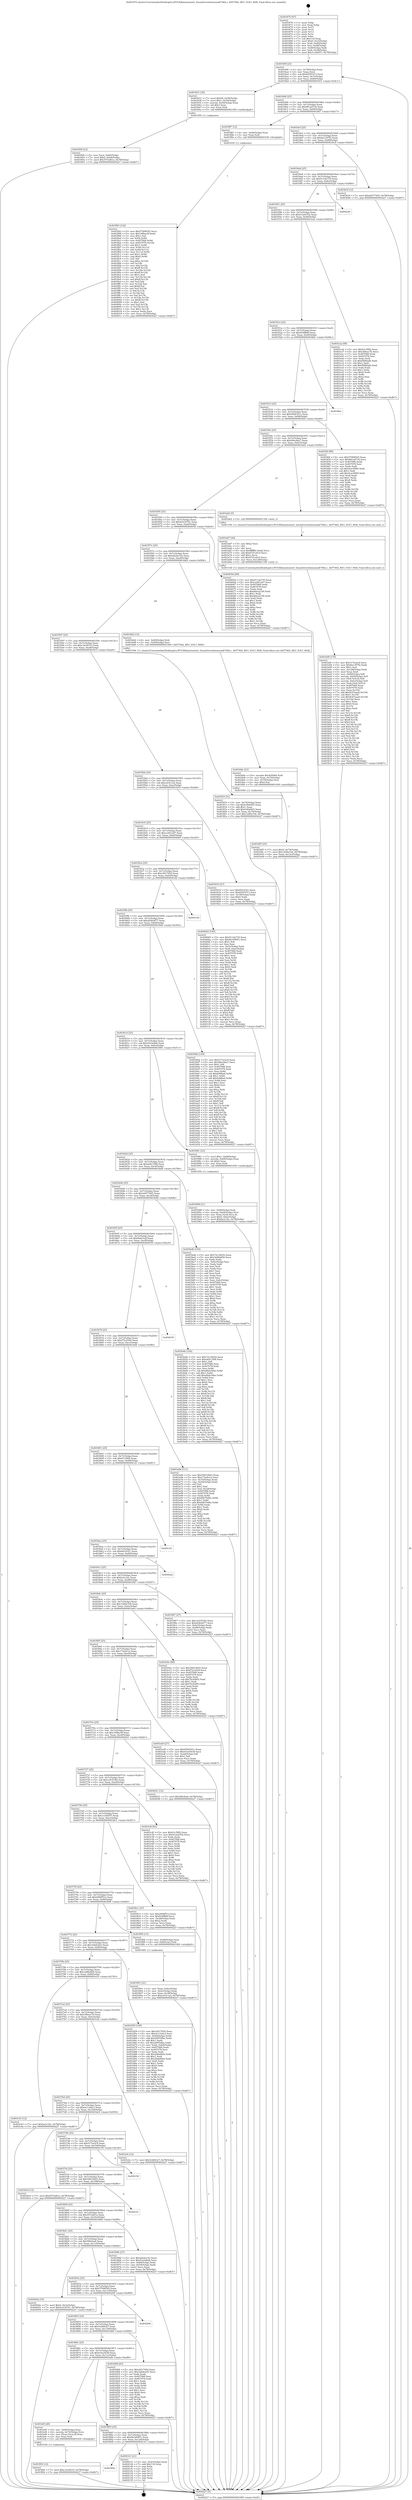 digraph "0x403470" {
  label = "0x403470 (/mnt/c/Users/mathe/Desktop/tcc/POCII/binaries/extr_linuxdrivershwmonadt7462.c_ADT7462_REG_VOLT_MAX_Final-ollvm.out::main(0))"
  labelloc = "t"
  node[shape=record]

  Entry [label="",width=0.3,height=0.3,shape=circle,fillcolor=black,style=filled]
  "0x40349f" [label="{
     0x40349f [23]\l
     | [instrs]\l
     &nbsp;&nbsp;0x40349f \<+3\>: mov -0x78(%rbp),%eax\l
     &nbsp;&nbsp;0x4034a2 \<+2\>: mov %eax,%ecx\l
     &nbsp;&nbsp;0x4034a4 \<+6\>: sub $0x82591f13,%ecx\l
     &nbsp;&nbsp;0x4034aa \<+3\>: mov %eax,-0x7c(%rbp)\l
     &nbsp;&nbsp;0x4034ad \<+3\>: mov %ecx,-0x80(%rbp)\l
     &nbsp;&nbsp;0x4034b0 \<+6\>: je 0000000000403931 \<main+0x4c1\>\l
  }"]
  "0x403931" [label="{
     0x403931 [30]\l
     | [instrs]\l
     &nbsp;&nbsp;0x403931 \<+7\>: movl $0x64,-0x50(%rbp)\l
     &nbsp;&nbsp;0x403938 \<+7\>: movl $0x1,-0x54(%rbp)\l
     &nbsp;&nbsp;0x40393f \<+4\>: movslq -0x54(%rbp),%rax\l
     &nbsp;&nbsp;0x403943 \<+4\>: shl $0x3,%rax\l
     &nbsp;&nbsp;0x403947 \<+3\>: mov %rax,%rdi\l
     &nbsp;&nbsp;0x40394a \<+5\>: call 0000000000401050 \<malloc@plt\>\l
     | [calls]\l
     &nbsp;&nbsp;0x401050 \{1\} (unknown)\l
  }"]
  "0x4034b6" [label="{
     0x4034b6 [25]\l
     | [instrs]\l
     &nbsp;&nbsp;0x4034b6 \<+5\>: jmp 00000000004034bb \<main+0x4b\>\l
     &nbsp;&nbsp;0x4034bb \<+3\>: mov -0x7c(%rbp),%eax\l
     &nbsp;&nbsp;0x4034be \<+5\>: sub $0x891ad734,%eax\l
     &nbsp;&nbsp;0x4034c3 \<+6\>: mov %eax,-0x84(%rbp)\l
     &nbsp;&nbsp;0x4034c9 \<+6\>: je 0000000000403f87 \<main+0xb17\>\l
  }"]
  Exit [label="",width=0.3,height=0.3,shape=circle,fillcolor=black,style=filled,peripheries=2]
  "0x403f87" [label="{
     0x403f87 [12]\l
     | [instrs]\l
     &nbsp;&nbsp;0x403f87 \<+4\>: mov -0x60(%rbp),%rax\l
     &nbsp;&nbsp;0x403f8b \<+3\>: mov %rax,%rdi\l
     &nbsp;&nbsp;0x403f8e \<+5\>: call 0000000000401030 \<free@plt\>\l
     | [calls]\l
     &nbsp;&nbsp;0x401030 \{1\} (unknown)\l
  }"]
  "0x4034cf" [label="{
     0x4034cf [25]\l
     | [instrs]\l
     &nbsp;&nbsp;0x4034cf \<+5\>: jmp 00000000004034d4 \<main+0x64\>\l
     &nbsp;&nbsp;0x4034d4 \<+3\>: mov -0x7c(%rbp),%eax\l
     &nbsp;&nbsp;0x4034d7 \<+5\>: sub $0x8a1397f2,%eax\l
     &nbsp;&nbsp;0x4034dc \<+6\>: mov %eax,-0x88(%rbp)\l
     &nbsp;&nbsp;0x4034e2 \<+6\>: je 0000000000403b3f \<main+0x6cf\>\l
  }"]
  "0x40389e" [label="{
     0x40389e\l
  }", style=dashed]
  "0x403b3f" [label="{
     0x403b3f [12]\l
     | [instrs]\l
     &nbsp;&nbsp;0x403b3f \<+7\>: movl $0xeb077445,-0x78(%rbp)\l
     &nbsp;&nbsp;0x403b46 \<+5\>: jmp 0000000000404227 \<main+0xdb7\>\l
  }"]
  "0x4034e8" [label="{
     0x4034e8 [25]\l
     | [instrs]\l
     &nbsp;&nbsp;0x4034e8 \<+5\>: jmp 00000000004034ed \<main+0x7d\>\l
     &nbsp;&nbsp;0x4034ed \<+3\>: mov -0x7c(%rbp),%eax\l
     &nbsp;&nbsp;0x4034f0 \<+5\>: sub $0x911da735,%eax\l
     &nbsp;&nbsp;0x4034f5 \<+6\>: mov %eax,-0x8c(%rbp)\l
     &nbsp;&nbsp;0x4034fb \<+6\>: je 0000000000404220 \<main+0xdb0\>\l
  }"]
  "0x404141" [label="{
     0x404141 [21]\l
     | [instrs]\l
     &nbsp;&nbsp;0x404141 \<+3\>: mov -0x2c(%rbp),%eax\l
     &nbsp;&nbsp;0x404144 \<+7\>: add $0x118,%rsp\l
     &nbsp;&nbsp;0x40414b \<+1\>: pop %rbx\l
     &nbsp;&nbsp;0x40414c \<+2\>: pop %r12\l
     &nbsp;&nbsp;0x40414e \<+2\>: pop %r13\l
     &nbsp;&nbsp;0x404150 \<+2\>: pop %r14\l
     &nbsp;&nbsp;0x404152 \<+2\>: pop %r15\l
     &nbsp;&nbsp;0x404154 \<+1\>: pop %rbp\l
     &nbsp;&nbsp;0x404155 \<+1\>: ret\l
  }"]
  "0x404220" [label="{
     0x404220\l
  }", style=dashed]
  "0x403501" [label="{
     0x403501 [25]\l
     | [instrs]\l
     &nbsp;&nbsp;0x403501 \<+5\>: jmp 0000000000403506 \<main+0x96\>\l
     &nbsp;&nbsp;0x403506 \<+3\>: mov -0x7c(%rbp),%eax\l
     &nbsp;&nbsp;0x403509 \<+5\>: sub $0x912e6352,%eax\l
     &nbsp;&nbsp;0x40350e \<+6\>: mov %eax,-0x90(%rbp)\l
     &nbsp;&nbsp;0x403514 \<+6\>: je 0000000000403ca2 \<main+0x832\>\l
  }"]
  "0x403f93" [label="{
     0x403f93 [142]\l
     | [instrs]\l
     &nbsp;&nbsp;0x403f93 \<+5\>: mov $0x57998545,%ecx\l
     &nbsp;&nbsp;0x403f98 \<+5\>: mov $0x19f8ac0f,%edx\l
     &nbsp;&nbsp;0x403f9d \<+3\>: mov $0x1,%sil\l
     &nbsp;&nbsp;0x403fa0 \<+3\>: xor %r8d,%r8d\l
     &nbsp;&nbsp;0x403fa3 \<+8\>: mov 0x407068,%r9d\l
     &nbsp;&nbsp;0x403fab \<+8\>: mov 0x407078,%r10d\l
     &nbsp;&nbsp;0x403fb3 \<+4\>: sub $0x1,%r8d\l
     &nbsp;&nbsp;0x403fb7 \<+3\>: mov %r9d,%r11d\l
     &nbsp;&nbsp;0x403fba \<+3\>: add %r8d,%r11d\l
     &nbsp;&nbsp;0x403fbd \<+4\>: imul %r11d,%r9d\l
     &nbsp;&nbsp;0x403fc1 \<+4\>: and $0x1,%r9d\l
     &nbsp;&nbsp;0x403fc5 \<+4\>: cmp $0x0,%r9d\l
     &nbsp;&nbsp;0x403fc9 \<+3\>: sete %bl\l
     &nbsp;&nbsp;0x403fcc \<+4\>: cmp $0xa,%r10d\l
     &nbsp;&nbsp;0x403fd0 \<+4\>: setl %r14b\l
     &nbsp;&nbsp;0x403fd4 \<+3\>: mov %bl,%r15b\l
     &nbsp;&nbsp;0x403fd7 \<+4\>: xor $0xff,%r15b\l
     &nbsp;&nbsp;0x403fdb \<+3\>: mov %r14b,%r12b\l
     &nbsp;&nbsp;0x403fde \<+4\>: xor $0xff,%r12b\l
     &nbsp;&nbsp;0x403fe2 \<+4\>: xor $0x1,%sil\l
     &nbsp;&nbsp;0x403fe6 \<+3\>: mov %r15b,%r13b\l
     &nbsp;&nbsp;0x403fe9 \<+4\>: and $0xff,%r13b\l
     &nbsp;&nbsp;0x403fed \<+3\>: and %sil,%bl\l
     &nbsp;&nbsp;0x403ff0 \<+3\>: mov %r12b,%al\l
     &nbsp;&nbsp;0x403ff3 \<+2\>: and $0xff,%al\l
     &nbsp;&nbsp;0x403ff5 \<+3\>: and %sil,%r14b\l
     &nbsp;&nbsp;0x403ff8 \<+3\>: or %bl,%r13b\l
     &nbsp;&nbsp;0x403ffb \<+3\>: or %r14b,%al\l
     &nbsp;&nbsp;0x403ffe \<+3\>: xor %al,%r13b\l
     &nbsp;&nbsp;0x404001 \<+3\>: or %r12b,%r15b\l
     &nbsp;&nbsp;0x404004 \<+4\>: xor $0xff,%r15b\l
     &nbsp;&nbsp;0x404008 \<+4\>: or $0x1,%sil\l
     &nbsp;&nbsp;0x40400c \<+3\>: and %sil,%r15b\l
     &nbsp;&nbsp;0x40400f \<+3\>: or %r15b,%r13b\l
     &nbsp;&nbsp;0x404012 \<+4\>: test $0x1,%r13b\l
     &nbsp;&nbsp;0x404016 \<+3\>: cmovne %edx,%ecx\l
     &nbsp;&nbsp;0x404019 \<+3\>: mov %ecx,-0x78(%rbp)\l
     &nbsp;&nbsp;0x40401c \<+5\>: jmp 0000000000404227 \<main+0xdb7\>\l
  }"]
  "0x403ca2" [label="{
     0x403ca2 [88]\l
     | [instrs]\l
     &nbsp;&nbsp;0x403ca2 \<+5\>: mov $0x61c58f2,%eax\l
     &nbsp;&nbsp;0x403ca7 \<+5\>: mov $0x3f0eac7b,%ecx\l
     &nbsp;&nbsp;0x403cac \<+7\>: mov 0x407068,%edx\l
     &nbsp;&nbsp;0x403cb3 \<+7\>: mov 0x407078,%esi\l
     &nbsp;&nbsp;0x403cba \<+2\>: mov %edx,%edi\l
     &nbsp;&nbsp;0x403cbc \<+6\>: sub $0xf56f6adb,%edi\l
     &nbsp;&nbsp;0x403cc2 \<+3\>: sub $0x1,%edi\l
     &nbsp;&nbsp;0x403cc5 \<+6\>: add $0xf56f6adb,%edi\l
     &nbsp;&nbsp;0x403ccb \<+3\>: imul %edi,%edx\l
     &nbsp;&nbsp;0x403cce \<+3\>: and $0x1,%edx\l
     &nbsp;&nbsp;0x403cd1 \<+3\>: cmp $0x0,%edx\l
     &nbsp;&nbsp;0x403cd4 \<+4\>: sete %r8b\l
     &nbsp;&nbsp;0x403cd8 \<+3\>: cmp $0xa,%esi\l
     &nbsp;&nbsp;0x403cdb \<+4\>: setl %r9b\l
     &nbsp;&nbsp;0x403cdf \<+3\>: mov %r8b,%r10b\l
     &nbsp;&nbsp;0x403ce2 \<+3\>: and %r9b,%r10b\l
     &nbsp;&nbsp;0x403ce5 \<+3\>: xor %r9b,%r8b\l
     &nbsp;&nbsp;0x403ce8 \<+3\>: or %r8b,%r10b\l
     &nbsp;&nbsp;0x403ceb \<+4\>: test $0x1,%r10b\l
     &nbsp;&nbsp;0x403cef \<+3\>: cmovne %ecx,%eax\l
     &nbsp;&nbsp;0x403cf2 \<+3\>: mov %eax,-0x78(%rbp)\l
     &nbsp;&nbsp;0x403cf5 \<+5\>: jmp 0000000000404227 \<main+0xdb7\>\l
  }"]
  "0x40351a" [label="{
     0x40351a [25]\l
     | [instrs]\l
     &nbsp;&nbsp;0x40351a \<+5\>: jmp 000000000040351f \<main+0xaf\>\l
     &nbsp;&nbsp;0x40351f \<+3\>: mov -0x7c(%rbp),%eax\l
     &nbsp;&nbsp;0x403522 \<+5\>: sub $0x934ffb6f,%eax\l
     &nbsp;&nbsp;0x403527 \<+6\>: mov %eax,-0x94(%rbp)\l
     &nbsp;&nbsp;0x40352d \<+6\>: je 00000000004038dc \<main+0x46c\>\l
  }"]
  "0x403f04" [label="{
     0x403f04 [12]\l
     | [instrs]\l
     &nbsp;&nbsp;0x403f04 \<+7\>: movl $0xc3a38333,-0x78(%rbp)\l
     &nbsp;&nbsp;0x403f0b \<+5\>: jmp 0000000000404227 \<main+0xdb7\>\l
  }"]
  "0x4038dc" [label="{
     0x4038dc\l
  }", style=dashed]
  "0x403533" [label="{
     0x403533 [25]\l
     | [instrs]\l
     &nbsp;&nbsp;0x403533 \<+5\>: jmp 0000000000403538 \<main+0xc8\>\l
     &nbsp;&nbsp;0x403538 \<+3\>: mov -0x7c(%rbp),%eax\l
     &nbsp;&nbsp;0x40353b \<+5\>: sub $0x9506301c,%eax\l
     &nbsp;&nbsp;0x403540 \<+6\>: mov %eax,-0x98(%rbp)\l
     &nbsp;&nbsp;0x403546 \<+6\>: je 0000000000403f2f \<main+0xabf\>\l
  }"]
  "0x403885" [label="{
     0x403885 [25]\l
     | [instrs]\l
     &nbsp;&nbsp;0x403885 \<+5\>: jmp 000000000040388a \<main+0x41a\>\l
     &nbsp;&nbsp;0x40388a \<+3\>: mov -0x7c(%rbp),%eax\l
     &nbsp;&nbsp;0x40388d \<+5\>: sub $0x6b169951,%eax\l
     &nbsp;&nbsp;0x403892 \<+6\>: mov %eax,-0x120(%rbp)\l
     &nbsp;&nbsp;0x403898 \<+6\>: je 0000000000404141 \<main+0xcd1\>\l
  }"]
  "0x403f2f" [label="{
     0x403f2f [88]\l
     | [instrs]\l
     &nbsp;&nbsp;0x403f2f \<+5\>: mov $0x57998545,%eax\l
     &nbsp;&nbsp;0x403f34 \<+5\>: mov $0x891ad734,%ecx\l
     &nbsp;&nbsp;0x403f39 \<+7\>: mov 0x407068,%edx\l
     &nbsp;&nbsp;0x403f40 \<+7\>: mov 0x407078,%esi\l
     &nbsp;&nbsp;0x403f47 \<+2\>: mov %edx,%edi\l
     &nbsp;&nbsp;0x403f49 \<+6\>: sub $0x4cec9060,%edi\l
     &nbsp;&nbsp;0x403f4f \<+3\>: sub $0x1,%edi\l
     &nbsp;&nbsp;0x403f52 \<+6\>: add $0x4cec9060,%edi\l
     &nbsp;&nbsp;0x403f58 \<+3\>: imul %edi,%edx\l
     &nbsp;&nbsp;0x403f5b \<+3\>: and $0x1,%edx\l
     &nbsp;&nbsp;0x403f5e \<+3\>: cmp $0x0,%edx\l
     &nbsp;&nbsp;0x403f61 \<+4\>: sete %r8b\l
     &nbsp;&nbsp;0x403f65 \<+3\>: cmp $0xa,%esi\l
     &nbsp;&nbsp;0x403f68 \<+4\>: setl %r9b\l
     &nbsp;&nbsp;0x403f6c \<+3\>: mov %r8b,%r10b\l
     &nbsp;&nbsp;0x403f6f \<+3\>: and %r9b,%r10b\l
     &nbsp;&nbsp;0x403f72 \<+3\>: xor %r9b,%r8b\l
     &nbsp;&nbsp;0x403f75 \<+3\>: or %r8b,%r10b\l
     &nbsp;&nbsp;0x403f78 \<+4\>: test $0x1,%r10b\l
     &nbsp;&nbsp;0x403f7c \<+3\>: cmovne %ecx,%eax\l
     &nbsp;&nbsp;0x403f7f \<+3\>: mov %eax,-0x78(%rbp)\l
     &nbsp;&nbsp;0x403f82 \<+5\>: jmp 0000000000404227 \<main+0xdb7\>\l
  }"]
  "0x40354c" [label="{
     0x40354c [25]\l
     | [instrs]\l
     &nbsp;&nbsp;0x40354c \<+5\>: jmp 0000000000403551 \<main+0xe1\>\l
     &nbsp;&nbsp;0x403551 \<+3\>: mov -0x7c(%rbp),%eax\l
     &nbsp;&nbsp;0x403554 \<+5\>: sub $0x99ac8aa7,%eax\l
     &nbsp;&nbsp;0x403559 \<+6\>: mov %eax,-0x9c(%rbp)\l
     &nbsp;&nbsp;0x40355f \<+6\>: je 0000000000403a62 \<main+0x5f2\>\l
  }"]
  "0x403ef0" [label="{
     0x403ef0 [20]\l
     | [instrs]\l
     &nbsp;&nbsp;0x403ef0 \<+4\>: mov -0x60(%rbp),%rax\l
     &nbsp;&nbsp;0x403ef4 \<+4\>: movslq -0x74(%rbp),%rcx\l
     &nbsp;&nbsp;0x403ef8 \<+4\>: mov (%rax,%rcx,8),%rax\l
     &nbsp;&nbsp;0x403efc \<+3\>: mov %rax,%rdi\l
     &nbsp;&nbsp;0x403eff \<+5\>: call 0000000000401030 \<free@plt\>\l
     | [calls]\l
     &nbsp;&nbsp;0x401030 \{1\} (unknown)\l
  }"]
  "0x403a62" [label="{
     0x403a62 [5]\l
     | [instrs]\l
     &nbsp;&nbsp;0x403a62 \<+5\>: call 0000000000401160 \<next_i\>\l
     | [calls]\l
     &nbsp;&nbsp;0x401160 \{1\} (/mnt/c/Users/mathe/Desktop/tcc/POCII/binaries/extr_linuxdrivershwmonadt7462.c_ADT7462_REG_VOLT_MAX_Final-ollvm.out::next_i)\l
  }"]
  "0x403565" [label="{
     0x403565 [25]\l
     | [instrs]\l
     &nbsp;&nbsp;0x403565 \<+5\>: jmp 000000000040356a \<main+0xfa\>\l
     &nbsp;&nbsp;0x40356a \<+3\>: mov -0x7c(%rbp),%eax\l
     &nbsp;&nbsp;0x40356d \<+5\>: sub $0x9c434761,%eax\l
     &nbsp;&nbsp;0x403572 \<+6\>: mov %eax,-0xa0(%rbp)\l
     &nbsp;&nbsp;0x403578 \<+6\>: je 000000000040405d \<main+0xbed\>\l
  }"]
  "0x403df5" [label="{
     0x403df5 [25]\l
     | [instrs]\l
     &nbsp;&nbsp;0x403df5 \<+7\>: movl $0x0,-0x74(%rbp)\l
     &nbsp;&nbsp;0x403dfc \<+7\>: movl $0x1290a7e6,-0x78(%rbp)\l
     &nbsp;&nbsp;0x403e03 \<+6\>: mov %eax,-0x12c(%rbp)\l
     &nbsp;&nbsp;0x403e09 \<+5\>: jmp 0000000000404227 \<main+0xdb7\>\l
  }"]
  "0x40405d" [label="{
     0x40405d [88]\l
     | [instrs]\l
     &nbsp;&nbsp;0x40405d \<+5\>: mov $0x911da735,%eax\l
     &nbsp;&nbsp;0x404062 \<+5\>: mov $0xce441a07,%ecx\l
     &nbsp;&nbsp;0x404067 \<+7\>: mov 0x407068,%edx\l
     &nbsp;&nbsp;0x40406e \<+7\>: mov 0x407078,%esi\l
     &nbsp;&nbsp;0x404075 \<+2\>: mov %edx,%edi\l
     &nbsp;&nbsp;0x404077 \<+6\>: sub $0x8dea2158,%edi\l
     &nbsp;&nbsp;0x40407d \<+3\>: sub $0x1,%edi\l
     &nbsp;&nbsp;0x404080 \<+6\>: add $0x8dea2158,%edi\l
     &nbsp;&nbsp;0x404086 \<+3\>: imul %edi,%edx\l
     &nbsp;&nbsp;0x404089 \<+3\>: and $0x1,%edx\l
     &nbsp;&nbsp;0x40408c \<+3\>: cmp $0x0,%edx\l
     &nbsp;&nbsp;0x40408f \<+4\>: sete %r8b\l
     &nbsp;&nbsp;0x404093 \<+3\>: cmp $0xa,%esi\l
     &nbsp;&nbsp;0x404096 \<+4\>: setl %r9b\l
     &nbsp;&nbsp;0x40409a \<+3\>: mov %r8b,%r10b\l
     &nbsp;&nbsp;0x40409d \<+3\>: and %r9b,%r10b\l
     &nbsp;&nbsp;0x4040a0 \<+3\>: xor %r9b,%r8b\l
     &nbsp;&nbsp;0x4040a3 \<+3\>: or %r8b,%r10b\l
     &nbsp;&nbsp;0x4040a6 \<+4\>: test $0x1,%r10b\l
     &nbsp;&nbsp;0x4040aa \<+3\>: cmovne %ecx,%eax\l
     &nbsp;&nbsp;0x4040ad \<+3\>: mov %eax,-0x78(%rbp)\l
     &nbsp;&nbsp;0x4040b0 \<+5\>: jmp 0000000000404227 \<main+0xdb7\>\l
  }"]
  "0x40357e" [label="{
     0x40357e [25]\l
     | [instrs]\l
     &nbsp;&nbsp;0x40357e \<+5\>: jmp 0000000000403583 \<main+0x113\>\l
     &nbsp;&nbsp;0x403583 \<+3\>: mov -0x7c(%rbp),%eax\l
     &nbsp;&nbsp;0x403586 \<+5\>: sub $0xa024a142,%eax\l
     &nbsp;&nbsp;0x40358b \<+6\>: mov %eax,-0xa4(%rbp)\l
     &nbsp;&nbsp;0x403591 \<+6\>: je 0000000000403dd2 \<main+0x962\>\l
  }"]
  "0x403dde" [label="{
     0x403dde [23]\l
     | [instrs]\l
     &nbsp;&nbsp;0x403dde \<+10\>: movabs $0x4050b6,%rdi\l
     &nbsp;&nbsp;0x403de8 \<+3\>: mov %eax,-0x70(%rbp)\l
     &nbsp;&nbsp;0x403deb \<+3\>: mov -0x70(%rbp),%esi\l
     &nbsp;&nbsp;0x403dee \<+2\>: mov $0x0,%al\l
     &nbsp;&nbsp;0x403df0 \<+5\>: call 0000000000401040 \<printf@plt\>\l
     | [calls]\l
     &nbsp;&nbsp;0x401040 \{1\} (unknown)\l
  }"]
  "0x403dd2" [label="{
     0x403dd2 [12]\l
     | [instrs]\l
     &nbsp;&nbsp;0x403dd2 \<+4\>: mov -0x60(%rbp),%rdi\l
     &nbsp;&nbsp;0x403dd6 \<+3\>: mov -0x50(%rbp),%esi\l
     &nbsp;&nbsp;0x403dd9 \<+5\>: call 00000000004015d0 \<ADT7462_REG_VOLT_MAX\>\l
     | [calls]\l
     &nbsp;&nbsp;0x4015d0 \{1\} (/mnt/c/Users/mathe/Desktop/tcc/POCII/binaries/extr_linuxdrivershwmonadt7462.c_ADT7462_REG_VOLT_MAX_Final-ollvm.out::ADT7462_REG_VOLT_MAX)\l
  }"]
  "0x403597" [label="{
     0x403597 [25]\l
     | [instrs]\l
     &nbsp;&nbsp;0x403597 \<+5\>: jmp 000000000040359c \<main+0x12c\>\l
     &nbsp;&nbsp;0x40359c \<+3\>: mov -0x7c(%rbp),%eax\l
     &nbsp;&nbsp;0x40359f \<+5\>: sub $0xc3a38333,%eax\l
     &nbsp;&nbsp;0x4035a4 \<+6\>: mov %eax,-0xa8(%rbp)\l
     &nbsp;&nbsp;0x4035aa \<+6\>: je 0000000000403f10 \<main+0xaa0\>\l
  }"]
  "0x40386c" [label="{
     0x40386c [25]\l
     | [instrs]\l
     &nbsp;&nbsp;0x40386c \<+5\>: jmp 0000000000403871 \<main+0x401\>\l
     &nbsp;&nbsp;0x403871 \<+3\>: mov -0x7c(%rbp),%eax\l
     &nbsp;&nbsp;0x403874 \<+5\>: sub $0x63ee5438,%eax\l
     &nbsp;&nbsp;0x403879 \<+6\>: mov %eax,-0x11c(%rbp)\l
     &nbsp;&nbsp;0x40387f \<+6\>: je 0000000000403ef0 \<main+0xa80\>\l
  }"]
  "0x403f10" [label="{
     0x403f10 [31]\l
     | [instrs]\l
     &nbsp;&nbsp;0x403f10 \<+3\>: mov -0x74(%rbp),%eax\l
     &nbsp;&nbsp;0x403f13 \<+5\>: sub $0xfc4bb925,%eax\l
     &nbsp;&nbsp;0x403f18 \<+3\>: add $0x1,%eax\l
     &nbsp;&nbsp;0x403f1b \<+5\>: add $0xfc4bb925,%eax\l
     &nbsp;&nbsp;0x403f20 \<+3\>: mov %eax,-0x74(%rbp)\l
     &nbsp;&nbsp;0x403f23 \<+7\>: movl $0x1290a7e6,-0x78(%rbp)\l
     &nbsp;&nbsp;0x403f2a \<+5\>: jmp 0000000000404227 \<main+0xdb7\>\l
  }"]
  "0x4035b0" [label="{
     0x4035b0 [25]\l
     | [instrs]\l
     &nbsp;&nbsp;0x4035b0 \<+5\>: jmp 00000000004035b5 \<main+0x145\>\l
     &nbsp;&nbsp;0x4035b5 \<+3\>: mov -0x7c(%rbp),%eax\l
     &nbsp;&nbsp;0x4035b8 \<+5\>: sub $0xcd1fc1a2,%eax\l
     &nbsp;&nbsp;0x4035bd \<+6\>: mov %eax,-0xac(%rbp)\l
     &nbsp;&nbsp;0x4035c3 \<+6\>: je 0000000000403916 \<main+0x4a6\>\l
  }"]
  "0x403d06" [label="{
     0x403d06 [83]\l
     | [instrs]\l
     &nbsp;&nbsp;0x403d06 \<+5\>: mov $0xcfd1745d,%eax\l
     &nbsp;&nbsp;0x403d0b \<+5\>: mov $0x3a6de243,%ecx\l
     &nbsp;&nbsp;0x403d10 \<+2\>: xor %edx,%edx\l
     &nbsp;&nbsp;0x403d12 \<+7\>: mov 0x407068,%esi\l
     &nbsp;&nbsp;0x403d19 \<+7\>: mov 0x407078,%edi\l
     &nbsp;&nbsp;0x403d20 \<+3\>: sub $0x1,%edx\l
     &nbsp;&nbsp;0x403d23 \<+3\>: mov %esi,%r8d\l
     &nbsp;&nbsp;0x403d26 \<+3\>: add %edx,%r8d\l
     &nbsp;&nbsp;0x403d29 \<+4\>: imul %r8d,%esi\l
     &nbsp;&nbsp;0x403d2d \<+3\>: and $0x1,%esi\l
     &nbsp;&nbsp;0x403d30 \<+3\>: cmp $0x0,%esi\l
     &nbsp;&nbsp;0x403d33 \<+4\>: sete %r9b\l
     &nbsp;&nbsp;0x403d37 \<+3\>: cmp $0xa,%edi\l
     &nbsp;&nbsp;0x403d3a \<+4\>: setl %r10b\l
     &nbsp;&nbsp;0x403d3e \<+3\>: mov %r9b,%r11b\l
     &nbsp;&nbsp;0x403d41 \<+3\>: and %r10b,%r11b\l
     &nbsp;&nbsp;0x403d44 \<+3\>: xor %r10b,%r9b\l
     &nbsp;&nbsp;0x403d47 \<+3\>: or %r9b,%r11b\l
     &nbsp;&nbsp;0x403d4a \<+4\>: test $0x1,%r11b\l
     &nbsp;&nbsp;0x403d4e \<+3\>: cmovne %ecx,%eax\l
     &nbsp;&nbsp;0x403d51 \<+3\>: mov %eax,-0x78(%rbp)\l
     &nbsp;&nbsp;0x403d54 \<+5\>: jmp 0000000000404227 \<main+0xdb7\>\l
  }"]
  "0x403916" [label="{
     0x403916 [27]\l
     | [instrs]\l
     &nbsp;&nbsp;0x403916 \<+5\>: mov $0x691d321,%eax\l
     &nbsp;&nbsp;0x40391b \<+5\>: mov $0x82591f13,%ecx\l
     &nbsp;&nbsp;0x403920 \<+3\>: mov -0x34(%rbp),%edx\l
     &nbsp;&nbsp;0x403923 \<+3\>: cmp $0x0,%edx\l
     &nbsp;&nbsp;0x403926 \<+3\>: cmove %ecx,%eax\l
     &nbsp;&nbsp;0x403929 \<+3\>: mov %eax,-0x78(%rbp)\l
     &nbsp;&nbsp;0x40392c \<+5\>: jmp 0000000000404227 \<main+0xdb7\>\l
  }"]
  "0x4035c9" [label="{
     0x4035c9 [25]\l
     | [instrs]\l
     &nbsp;&nbsp;0x4035c9 \<+5\>: jmp 00000000004035ce \<main+0x15e\>\l
     &nbsp;&nbsp;0x4035ce \<+3\>: mov -0x7c(%rbp),%eax\l
     &nbsp;&nbsp;0x4035d1 \<+5\>: sub $0xce441a07,%eax\l
     &nbsp;&nbsp;0x4035d6 \<+6\>: mov %eax,-0xb0(%rbp)\l
     &nbsp;&nbsp;0x4035dc \<+6\>: je 00000000004040b5 \<main+0xc45\>\l
  }"]
  "0x403853" [label="{
     0x403853 [25]\l
     | [instrs]\l
     &nbsp;&nbsp;0x403853 \<+5\>: jmp 0000000000403858 \<main+0x3e8\>\l
     &nbsp;&nbsp;0x403858 \<+3\>: mov -0x7c(%rbp),%eax\l
     &nbsp;&nbsp;0x40385b \<+5\>: sub $0x5cb69c27,%eax\l
     &nbsp;&nbsp;0x403860 \<+6\>: mov %eax,-0x118(%rbp)\l
     &nbsp;&nbsp;0x403866 \<+6\>: je 0000000000403d06 \<main+0x896\>\l
  }"]
  "0x4040b5" [label="{
     0x4040b5 [140]\l
     | [instrs]\l
     &nbsp;&nbsp;0x4040b5 \<+5\>: mov $0x911da735,%eax\l
     &nbsp;&nbsp;0x4040ba \<+5\>: mov $0x6b169951,%ecx\l
     &nbsp;&nbsp;0x4040bf \<+2\>: mov $0x1,%dl\l
     &nbsp;&nbsp;0x4040c1 \<+2\>: xor %esi,%esi\l
     &nbsp;&nbsp;0x4040c3 \<+3\>: mov -0x3c(%rbp),%edi\l
     &nbsp;&nbsp;0x4040c6 \<+3\>: mov %edi,-0x2c(%rbp)\l
     &nbsp;&nbsp;0x4040c9 \<+7\>: mov 0x407068,%edi\l
     &nbsp;&nbsp;0x4040d0 \<+8\>: mov 0x407078,%r8d\l
     &nbsp;&nbsp;0x4040d8 \<+3\>: sub $0x1,%esi\l
     &nbsp;&nbsp;0x4040db \<+3\>: mov %edi,%r9d\l
     &nbsp;&nbsp;0x4040de \<+3\>: add %esi,%r9d\l
     &nbsp;&nbsp;0x4040e1 \<+4\>: imul %r9d,%edi\l
     &nbsp;&nbsp;0x4040e5 \<+3\>: and $0x1,%edi\l
     &nbsp;&nbsp;0x4040e8 \<+3\>: cmp $0x0,%edi\l
     &nbsp;&nbsp;0x4040eb \<+4\>: sete %r10b\l
     &nbsp;&nbsp;0x4040ef \<+4\>: cmp $0xa,%r8d\l
     &nbsp;&nbsp;0x4040f3 \<+4\>: setl %r11b\l
     &nbsp;&nbsp;0x4040f7 \<+3\>: mov %r10b,%bl\l
     &nbsp;&nbsp;0x4040fa \<+3\>: xor $0xff,%bl\l
     &nbsp;&nbsp;0x4040fd \<+3\>: mov %r11b,%r14b\l
     &nbsp;&nbsp;0x404100 \<+4\>: xor $0xff,%r14b\l
     &nbsp;&nbsp;0x404104 \<+3\>: xor $0x0,%dl\l
     &nbsp;&nbsp;0x404107 \<+3\>: mov %bl,%r15b\l
     &nbsp;&nbsp;0x40410a \<+4\>: and $0x0,%r15b\l
     &nbsp;&nbsp;0x40410e \<+3\>: and %dl,%r10b\l
     &nbsp;&nbsp;0x404111 \<+3\>: mov %r14b,%r12b\l
     &nbsp;&nbsp;0x404114 \<+4\>: and $0x0,%r12b\l
     &nbsp;&nbsp;0x404118 \<+3\>: and %dl,%r11b\l
     &nbsp;&nbsp;0x40411b \<+3\>: or %r10b,%r15b\l
     &nbsp;&nbsp;0x40411e \<+3\>: or %r11b,%r12b\l
     &nbsp;&nbsp;0x404121 \<+3\>: xor %r12b,%r15b\l
     &nbsp;&nbsp;0x404124 \<+3\>: or %r14b,%bl\l
     &nbsp;&nbsp;0x404127 \<+3\>: xor $0xff,%bl\l
     &nbsp;&nbsp;0x40412a \<+3\>: or $0x0,%dl\l
     &nbsp;&nbsp;0x40412d \<+2\>: and %dl,%bl\l
     &nbsp;&nbsp;0x40412f \<+3\>: or %bl,%r15b\l
     &nbsp;&nbsp;0x404132 \<+4\>: test $0x1,%r15b\l
     &nbsp;&nbsp;0x404136 \<+3\>: cmovne %ecx,%eax\l
     &nbsp;&nbsp;0x404139 \<+3\>: mov %eax,-0x78(%rbp)\l
     &nbsp;&nbsp;0x40413c \<+5\>: jmp 0000000000404227 \<main+0xdb7\>\l
  }"]
  "0x4035e2" [label="{
     0x4035e2 [25]\l
     | [instrs]\l
     &nbsp;&nbsp;0x4035e2 \<+5\>: jmp 00000000004035e7 \<main+0x177\>\l
     &nbsp;&nbsp;0x4035e7 \<+3\>: mov -0x7c(%rbp),%eax\l
     &nbsp;&nbsp;0x4035ea \<+5\>: sub $0xcfd1745d,%eax\l
     &nbsp;&nbsp;0x4035ef \<+6\>: mov %eax,-0xb4(%rbp)\l
     &nbsp;&nbsp;0x4035f5 \<+6\>: je 00000000004041dd \<main+0xd6d\>\l
  }"]
  "0x404208" [label="{
     0x404208\l
  }", style=dashed]
  "0x4041dd" [label="{
     0x4041dd\l
  }", style=dashed]
  "0x4035fb" [label="{
     0x4035fb [25]\l
     | [instrs]\l
     &nbsp;&nbsp;0x4035fb \<+5\>: jmp 0000000000403600 \<main+0x190\>\l
     &nbsp;&nbsp;0x403600 \<+3\>: mov -0x7c(%rbp),%eax\l
     &nbsp;&nbsp;0x403603 \<+5\>: sub $0xd24b2677,%eax\l
     &nbsp;&nbsp;0x403608 \<+6\>: mov %eax,-0xb8(%rbp)\l
     &nbsp;&nbsp;0x40360e \<+6\>: je 00000000004039d2 \<main+0x562\>\l
  }"]
  "0x40383a" [label="{
     0x40383a [25]\l
     | [instrs]\l
     &nbsp;&nbsp;0x40383a \<+5\>: jmp 000000000040383f \<main+0x3cf\>\l
     &nbsp;&nbsp;0x40383f \<+3\>: mov -0x7c(%rbp),%eax\l
     &nbsp;&nbsp;0x403842 \<+5\>: sub $0x57998545,%eax\l
     &nbsp;&nbsp;0x403847 \<+6\>: mov %eax,-0x114(%rbp)\l
     &nbsp;&nbsp;0x40384d \<+6\>: je 0000000000404208 \<main+0xd98\>\l
  }"]
  "0x4039d2" [label="{
     0x4039d2 [144]\l
     | [instrs]\l
     &nbsp;&nbsp;0x4039d2 \<+5\>: mov $0x517ee2c9,%eax\l
     &nbsp;&nbsp;0x4039d7 \<+5\>: mov $0x99ac8aa7,%ecx\l
     &nbsp;&nbsp;0x4039dc \<+2\>: mov $0x1,%dl\l
     &nbsp;&nbsp;0x4039de \<+7\>: mov 0x407068,%esi\l
     &nbsp;&nbsp;0x4039e5 \<+7\>: mov 0x407078,%edi\l
     &nbsp;&nbsp;0x4039ec \<+3\>: mov %esi,%r8d\l
     &nbsp;&nbsp;0x4039ef \<+7\>: sub $0xfe6f6ad,%r8d\l
     &nbsp;&nbsp;0x4039f6 \<+4\>: sub $0x1,%r8d\l
     &nbsp;&nbsp;0x4039fa \<+7\>: add $0xfe6f6ad,%r8d\l
     &nbsp;&nbsp;0x403a01 \<+4\>: imul %r8d,%esi\l
     &nbsp;&nbsp;0x403a05 \<+3\>: and $0x1,%esi\l
     &nbsp;&nbsp;0x403a08 \<+3\>: cmp $0x0,%esi\l
     &nbsp;&nbsp;0x403a0b \<+4\>: sete %r9b\l
     &nbsp;&nbsp;0x403a0f \<+3\>: cmp $0xa,%edi\l
     &nbsp;&nbsp;0x403a12 \<+4\>: setl %r10b\l
     &nbsp;&nbsp;0x403a16 \<+3\>: mov %r9b,%r11b\l
     &nbsp;&nbsp;0x403a19 \<+4\>: xor $0xff,%r11b\l
     &nbsp;&nbsp;0x403a1d \<+3\>: mov %r10b,%bl\l
     &nbsp;&nbsp;0x403a20 \<+3\>: xor $0xff,%bl\l
     &nbsp;&nbsp;0x403a23 \<+3\>: xor $0x1,%dl\l
     &nbsp;&nbsp;0x403a26 \<+3\>: mov %r11b,%r14b\l
     &nbsp;&nbsp;0x403a29 \<+4\>: and $0xff,%r14b\l
     &nbsp;&nbsp;0x403a2d \<+3\>: and %dl,%r9b\l
     &nbsp;&nbsp;0x403a30 \<+3\>: mov %bl,%r15b\l
     &nbsp;&nbsp;0x403a33 \<+4\>: and $0xff,%r15b\l
     &nbsp;&nbsp;0x403a37 \<+3\>: and %dl,%r10b\l
     &nbsp;&nbsp;0x403a3a \<+3\>: or %r9b,%r14b\l
     &nbsp;&nbsp;0x403a3d \<+3\>: or %r10b,%r15b\l
     &nbsp;&nbsp;0x403a40 \<+3\>: xor %r15b,%r14b\l
     &nbsp;&nbsp;0x403a43 \<+3\>: or %bl,%r11b\l
     &nbsp;&nbsp;0x403a46 \<+4\>: xor $0xff,%r11b\l
     &nbsp;&nbsp;0x403a4a \<+3\>: or $0x1,%dl\l
     &nbsp;&nbsp;0x403a4d \<+3\>: and %dl,%r11b\l
     &nbsp;&nbsp;0x403a50 \<+3\>: or %r11b,%r14b\l
     &nbsp;&nbsp;0x403a53 \<+4\>: test $0x1,%r14b\l
     &nbsp;&nbsp;0x403a57 \<+3\>: cmovne %ecx,%eax\l
     &nbsp;&nbsp;0x403a5a \<+3\>: mov %eax,-0x78(%rbp)\l
     &nbsp;&nbsp;0x403a5d \<+5\>: jmp 0000000000404227 \<main+0xdb7\>\l
  }"]
  "0x403614" [label="{
     0x403614 [25]\l
     | [instrs]\l
     &nbsp;&nbsp;0x403614 \<+5\>: jmp 0000000000403619 \<main+0x1a9\>\l
     &nbsp;&nbsp;0x403619 \<+3\>: mov -0x7c(%rbp),%eax\l
     &nbsp;&nbsp;0x40361c \<+5\>: sub $0xd3a3a8ab,%eax\l
     &nbsp;&nbsp;0x403621 \<+6\>: mov %eax,-0xbc(%rbp)\l
     &nbsp;&nbsp;0x403627 \<+6\>: je 0000000000403981 \<main+0x511\>\l
  }"]
  "0x40404a" [label="{
     0x40404a [19]\l
     | [instrs]\l
     &nbsp;&nbsp;0x40404a \<+7\>: movl $0x0,-0x3c(%rbp)\l
     &nbsp;&nbsp;0x404051 \<+7\>: movl $0x9c434761,-0x78(%rbp)\l
     &nbsp;&nbsp;0x404058 \<+5\>: jmp 0000000000404227 \<main+0xdb7\>\l
  }"]
  "0x403981" [label="{
     0x403981 [23]\l
     | [instrs]\l
     &nbsp;&nbsp;0x403981 \<+7\>: movl $0x1,-0x68(%rbp)\l
     &nbsp;&nbsp;0x403988 \<+4\>: movslq -0x68(%rbp),%rax\l
     &nbsp;&nbsp;0x40398c \<+4\>: shl $0x2,%rax\l
     &nbsp;&nbsp;0x403990 \<+3\>: mov %rax,%rdi\l
     &nbsp;&nbsp;0x403993 \<+5\>: call 0000000000401050 \<malloc@plt\>\l
     | [calls]\l
     &nbsp;&nbsp;0x401050 \{1\} (unknown)\l
  }"]
  "0x40362d" [label="{
     0x40362d [25]\l
     | [instrs]\l
     &nbsp;&nbsp;0x40362d \<+5\>: jmp 0000000000403632 \<main+0x1c2\>\l
     &nbsp;&nbsp;0x403632 \<+3\>: mov -0x7c(%rbp),%eax\l
     &nbsp;&nbsp;0x403635 \<+5\>: sub $0xe64135f8,%eax\l
     &nbsp;&nbsp;0x40363a \<+6\>: mov %eax,-0xc0(%rbp)\l
     &nbsp;&nbsp;0x403640 \<+6\>: je 0000000000403bdb \<main+0x76b\>\l
  }"]
  "0x403a8f" [label="{
     0x403a8f [176]\l
     | [instrs]\l
     &nbsp;&nbsp;0x403a8f \<+5\>: mov $0x517ee2c9,%ecx\l
     &nbsp;&nbsp;0x403a94 \<+5\>: mov $0x8a1397f2,%edx\l
     &nbsp;&nbsp;0x403a99 \<+3\>: mov $0x1,%sil\l
     &nbsp;&nbsp;0x403a9c \<+6\>: mov -0x128(%rbp),%edi\l
     &nbsp;&nbsp;0x403aa2 \<+3\>: imul %eax,%edi\l
     &nbsp;&nbsp;0x403aa5 \<+4\>: mov -0x60(%rbp),%r8\l
     &nbsp;&nbsp;0x403aa9 \<+4\>: movslq -0x64(%rbp),%r9\l
     &nbsp;&nbsp;0x403aad \<+4\>: mov (%r8,%r9,8),%r8\l
     &nbsp;&nbsp;0x403ab1 \<+4\>: movslq -0x6c(%rbp),%r9\l
     &nbsp;&nbsp;0x403ab5 \<+4\>: mov %edi,(%r8,%r9,4)\l
     &nbsp;&nbsp;0x403ab9 \<+7\>: mov 0x407068,%eax\l
     &nbsp;&nbsp;0x403ac0 \<+7\>: mov 0x407078,%edi\l
     &nbsp;&nbsp;0x403ac7 \<+3\>: mov %eax,%r10d\l
     &nbsp;&nbsp;0x403aca \<+7\>: add $0x9c67aaa6,%r10d\l
     &nbsp;&nbsp;0x403ad1 \<+4\>: sub $0x1,%r10d\l
     &nbsp;&nbsp;0x403ad5 \<+7\>: sub $0x9c67aaa6,%r10d\l
     &nbsp;&nbsp;0x403adc \<+4\>: imul %r10d,%eax\l
     &nbsp;&nbsp;0x403ae0 \<+3\>: and $0x1,%eax\l
     &nbsp;&nbsp;0x403ae3 \<+3\>: cmp $0x0,%eax\l
     &nbsp;&nbsp;0x403ae6 \<+4\>: sete %r11b\l
     &nbsp;&nbsp;0x403aea \<+3\>: cmp $0xa,%edi\l
     &nbsp;&nbsp;0x403aed \<+3\>: setl %bl\l
     &nbsp;&nbsp;0x403af0 \<+3\>: mov %r11b,%r14b\l
     &nbsp;&nbsp;0x403af3 \<+4\>: xor $0xff,%r14b\l
     &nbsp;&nbsp;0x403af7 \<+3\>: mov %bl,%r15b\l
     &nbsp;&nbsp;0x403afa \<+4\>: xor $0xff,%r15b\l
     &nbsp;&nbsp;0x403afe \<+4\>: xor $0x0,%sil\l
     &nbsp;&nbsp;0x403b02 \<+3\>: mov %r14b,%r12b\l
     &nbsp;&nbsp;0x403b05 \<+4\>: and $0x0,%r12b\l
     &nbsp;&nbsp;0x403b09 \<+3\>: and %sil,%r11b\l
     &nbsp;&nbsp;0x403b0c \<+3\>: mov %r15b,%r13b\l
     &nbsp;&nbsp;0x403b0f \<+4\>: and $0x0,%r13b\l
     &nbsp;&nbsp;0x403b13 \<+3\>: and %sil,%bl\l
     &nbsp;&nbsp;0x403b16 \<+3\>: or %r11b,%r12b\l
     &nbsp;&nbsp;0x403b19 \<+3\>: or %bl,%r13b\l
     &nbsp;&nbsp;0x403b1c \<+3\>: xor %r13b,%r12b\l
     &nbsp;&nbsp;0x403b1f \<+3\>: or %r15b,%r14b\l
     &nbsp;&nbsp;0x403b22 \<+4\>: xor $0xff,%r14b\l
     &nbsp;&nbsp;0x403b26 \<+4\>: or $0x0,%sil\l
     &nbsp;&nbsp;0x403b2a \<+3\>: and %sil,%r14b\l
     &nbsp;&nbsp;0x403b2d \<+3\>: or %r14b,%r12b\l
     &nbsp;&nbsp;0x403b30 \<+4\>: test $0x1,%r12b\l
     &nbsp;&nbsp;0x403b34 \<+3\>: cmovne %edx,%ecx\l
     &nbsp;&nbsp;0x403b37 \<+3\>: mov %ecx,-0x78(%rbp)\l
     &nbsp;&nbsp;0x403b3a \<+5\>: jmp 0000000000404227 \<main+0xdb7\>\l
  }"]
  "0x403bdb" [label="{
     0x403bdb [104]\l
     | [instrs]\l
     &nbsp;&nbsp;0x403bdb \<+5\>: mov $0x72c16b54,%eax\l
     &nbsp;&nbsp;0x403be0 \<+5\>: mov $0x3a98a856,%ecx\l
     &nbsp;&nbsp;0x403be5 \<+2\>: xor %edx,%edx\l
     &nbsp;&nbsp;0x403be7 \<+3\>: mov -0x6c(%rbp),%esi\l
     &nbsp;&nbsp;0x403bea \<+2\>: mov %edx,%edi\l
     &nbsp;&nbsp;0x403bec \<+2\>: sub %esi,%edi\l
     &nbsp;&nbsp;0x403bee \<+2\>: mov %edx,%esi\l
     &nbsp;&nbsp;0x403bf0 \<+3\>: sub $0x1,%esi\l
     &nbsp;&nbsp;0x403bf3 \<+2\>: add %esi,%edi\l
     &nbsp;&nbsp;0x403bf5 \<+2\>: mov %edx,%esi\l
     &nbsp;&nbsp;0x403bf7 \<+2\>: sub %edi,%esi\l
     &nbsp;&nbsp;0x403bf9 \<+3\>: mov %esi,-0x6c(%rbp)\l
     &nbsp;&nbsp;0x403bfc \<+7\>: mov 0x407068,%esi\l
     &nbsp;&nbsp;0x403c03 \<+7\>: mov 0x407078,%edi\l
     &nbsp;&nbsp;0x403c0a \<+3\>: sub $0x1,%edx\l
     &nbsp;&nbsp;0x403c0d \<+3\>: mov %esi,%r8d\l
     &nbsp;&nbsp;0x403c10 \<+3\>: add %edx,%r8d\l
     &nbsp;&nbsp;0x403c13 \<+4\>: imul %r8d,%esi\l
     &nbsp;&nbsp;0x403c17 \<+3\>: and $0x1,%esi\l
     &nbsp;&nbsp;0x403c1a \<+3\>: cmp $0x0,%esi\l
     &nbsp;&nbsp;0x403c1d \<+4\>: sete %r9b\l
     &nbsp;&nbsp;0x403c21 \<+3\>: cmp $0xa,%edi\l
     &nbsp;&nbsp;0x403c24 \<+4\>: setl %r10b\l
     &nbsp;&nbsp;0x403c28 \<+3\>: mov %r9b,%r11b\l
     &nbsp;&nbsp;0x403c2b \<+3\>: and %r10b,%r11b\l
     &nbsp;&nbsp;0x403c2e \<+3\>: xor %r10b,%r9b\l
     &nbsp;&nbsp;0x403c31 \<+3\>: or %r9b,%r11b\l
     &nbsp;&nbsp;0x403c34 \<+4\>: test $0x1,%r11b\l
     &nbsp;&nbsp;0x403c38 \<+3\>: cmovne %ecx,%eax\l
     &nbsp;&nbsp;0x403c3b \<+3\>: mov %eax,-0x78(%rbp)\l
     &nbsp;&nbsp;0x403c3e \<+5\>: jmp 0000000000404227 \<main+0xdb7\>\l
  }"]
  "0x403646" [label="{
     0x403646 [25]\l
     | [instrs]\l
     &nbsp;&nbsp;0x403646 \<+5\>: jmp 000000000040364b \<main+0x1db\>\l
     &nbsp;&nbsp;0x40364b \<+3\>: mov -0x7c(%rbp),%eax\l
     &nbsp;&nbsp;0x40364e \<+5\>: sub $0xeb077445,%eax\l
     &nbsp;&nbsp;0x403653 \<+6\>: mov %eax,-0xc4(%rbp)\l
     &nbsp;&nbsp;0x403659 \<+6\>: je 0000000000403b4b \<main+0x6db\>\l
  }"]
  "0x403a67" [label="{
     0x403a67 [40]\l
     | [instrs]\l
     &nbsp;&nbsp;0x403a67 \<+5\>: mov $0x2,%ecx\l
     &nbsp;&nbsp;0x403a6c \<+1\>: cltd\l
     &nbsp;&nbsp;0x403a6d \<+2\>: idiv %ecx\l
     &nbsp;&nbsp;0x403a6f \<+6\>: imul $0xfffffffe,%edx,%ecx\l
     &nbsp;&nbsp;0x403a75 \<+6\>: add $0x6741a410,%ecx\l
     &nbsp;&nbsp;0x403a7b \<+3\>: add $0x1,%ecx\l
     &nbsp;&nbsp;0x403a7e \<+6\>: sub $0x6741a410,%ecx\l
     &nbsp;&nbsp;0x403a84 \<+6\>: mov %ecx,-0x128(%rbp)\l
     &nbsp;&nbsp;0x403a8a \<+5\>: call 0000000000401160 \<next_i\>\l
     | [calls]\l
     &nbsp;&nbsp;0x401160 \{1\} (/mnt/c/Users/mathe/Desktop/tcc/POCII/binaries/extr_linuxdrivershwmonadt7462.c_ADT7462_REG_VOLT_MAX_Final-ollvm.out::next_i)\l
  }"]
  "0x403b4b" [label="{
     0x403b4b [144]\l
     | [instrs]\l
     &nbsp;&nbsp;0x403b4b \<+5\>: mov $0x72c16b54,%eax\l
     &nbsp;&nbsp;0x403b50 \<+5\>: mov $0xe64135f8,%ecx\l
     &nbsp;&nbsp;0x403b55 \<+2\>: mov $0x1,%dl\l
     &nbsp;&nbsp;0x403b57 \<+7\>: mov 0x407068,%esi\l
     &nbsp;&nbsp;0x403b5e \<+7\>: mov 0x407078,%edi\l
     &nbsp;&nbsp;0x403b65 \<+3\>: mov %esi,%r8d\l
     &nbsp;&nbsp;0x403b68 \<+7\>: sub $0xd6de30be,%r8d\l
     &nbsp;&nbsp;0x403b6f \<+4\>: sub $0x1,%r8d\l
     &nbsp;&nbsp;0x403b73 \<+7\>: add $0xd6de30be,%r8d\l
     &nbsp;&nbsp;0x403b7a \<+4\>: imul %r8d,%esi\l
     &nbsp;&nbsp;0x403b7e \<+3\>: and $0x1,%esi\l
     &nbsp;&nbsp;0x403b81 \<+3\>: cmp $0x0,%esi\l
     &nbsp;&nbsp;0x403b84 \<+4\>: sete %r9b\l
     &nbsp;&nbsp;0x403b88 \<+3\>: cmp $0xa,%edi\l
     &nbsp;&nbsp;0x403b8b \<+4\>: setl %r10b\l
     &nbsp;&nbsp;0x403b8f \<+3\>: mov %r9b,%r11b\l
     &nbsp;&nbsp;0x403b92 \<+4\>: xor $0xff,%r11b\l
     &nbsp;&nbsp;0x403b96 \<+3\>: mov %r10b,%bl\l
     &nbsp;&nbsp;0x403b99 \<+3\>: xor $0xff,%bl\l
     &nbsp;&nbsp;0x403b9c \<+3\>: xor $0x1,%dl\l
     &nbsp;&nbsp;0x403b9f \<+3\>: mov %r11b,%r14b\l
     &nbsp;&nbsp;0x403ba2 \<+4\>: and $0xff,%r14b\l
     &nbsp;&nbsp;0x403ba6 \<+3\>: and %dl,%r9b\l
     &nbsp;&nbsp;0x403ba9 \<+3\>: mov %bl,%r15b\l
     &nbsp;&nbsp;0x403bac \<+4\>: and $0xff,%r15b\l
     &nbsp;&nbsp;0x403bb0 \<+3\>: and %dl,%r10b\l
     &nbsp;&nbsp;0x403bb3 \<+3\>: or %r9b,%r14b\l
     &nbsp;&nbsp;0x403bb6 \<+3\>: or %r10b,%r15b\l
     &nbsp;&nbsp;0x403bb9 \<+3\>: xor %r15b,%r14b\l
     &nbsp;&nbsp;0x403bbc \<+3\>: or %bl,%r11b\l
     &nbsp;&nbsp;0x403bbf \<+4\>: xor $0xff,%r11b\l
     &nbsp;&nbsp;0x403bc3 \<+3\>: or $0x1,%dl\l
     &nbsp;&nbsp;0x403bc6 \<+3\>: and %dl,%r11b\l
     &nbsp;&nbsp;0x403bc9 \<+3\>: or %r11b,%r14b\l
     &nbsp;&nbsp;0x403bcc \<+4\>: test $0x1,%r14b\l
     &nbsp;&nbsp;0x403bd0 \<+3\>: cmovne %ecx,%eax\l
     &nbsp;&nbsp;0x403bd3 \<+3\>: mov %eax,-0x78(%rbp)\l
     &nbsp;&nbsp;0x403bd6 \<+5\>: jmp 0000000000404227 \<main+0xdb7\>\l
  }"]
  "0x40365f" [label="{
     0x40365f [25]\l
     | [instrs]\l
     &nbsp;&nbsp;0x40365f \<+5\>: jmp 0000000000403664 \<main+0x1f4\>\l
     &nbsp;&nbsp;0x403664 \<+3\>: mov -0x7c(%rbp),%eax\l
     &nbsp;&nbsp;0x403667 \<+5\>: sub $0xf6da7e2f,%eax\l
     &nbsp;&nbsp;0x40366c \<+6\>: mov %eax,-0xc8(%rbp)\l
     &nbsp;&nbsp;0x403672 \<+6\>: je 0000000000404039 \<main+0xbc9\>\l
  }"]
  "0x403998" [label="{
     0x403998 [31]\l
     | [instrs]\l
     &nbsp;&nbsp;0x403998 \<+4\>: mov -0x60(%rbp),%rdi\l
     &nbsp;&nbsp;0x40399c \<+4\>: movslq -0x64(%rbp),%rcx\l
     &nbsp;&nbsp;0x4039a0 \<+4\>: mov %rax,(%rdi,%rcx,8)\l
     &nbsp;&nbsp;0x4039a4 \<+7\>: movl $0x0,-0x6c(%rbp)\l
     &nbsp;&nbsp;0x4039ab \<+7\>: movl $0xba3c32c,-0x78(%rbp)\l
     &nbsp;&nbsp;0x4039b2 \<+5\>: jmp 0000000000404227 \<main+0xdb7\>\l
  }"]
  "0x404039" [label="{
     0x404039\l
  }", style=dashed]
  "0x403678" [label="{
     0x403678 [25]\l
     | [instrs]\l
     &nbsp;&nbsp;0x403678 \<+5\>: jmp 000000000040367d \<main+0x20d\>\l
     &nbsp;&nbsp;0x40367d \<+3\>: mov -0x7c(%rbp),%eax\l
     &nbsp;&nbsp;0x403680 \<+5\>: sub $0xf72c25e9,%eax\l
     &nbsp;&nbsp;0x403685 \<+6\>: mov %eax,-0xcc(%rbp)\l
     &nbsp;&nbsp;0x40368b \<+6\>: je 0000000000403e66 \<main+0x9f6\>\l
  }"]
  "0x403821" [label="{
     0x403821 [25]\l
     | [instrs]\l
     &nbsp;&nbsp;0x403821 \<+5\>: jmp 0000000000403826 \<main+0x3b6\>\l
     &nbsp;&nbsp;0x403826 \<+3\>: mov -0x7c(%rbp),%eax\l
     &nbsp;&nbsp;0x403829 \<+5\>: sub $0x56fcfea6,%eax\l
     &nbsp;&nbsp;0x40382e \<+6\>: mov %eax,-0x110(%rbp)\l
     &nbsp;&nbsp;0x403834 \<+6\>: je 000000000040404a \<main+0xbda\>\l
  }"]
  "0x403e66" [label="{
     0x403e66 [111]\l
     | [instrs]\l
     &nbsp;&nbsp;0x403e66 \<+5\>: mov $0x546336d3,%eax\l
     &nbsp;&nbsp;0x403e6b \<+5\>: mov $0x172a9c1a,%ecx\l
     &nbsp;&nbsp;0x403e70 \<+3\>: mov -0x74(%rbp),%edx\l
     &nbsp;&nbsp;0x403e73 \<+3\>: cmp -0x54(%rbp),%edx\l
     &nbsp;&nbsp;0x403e76 \<+4\>: setl %sil\l
     &nbsp;&nbsp;0x403e7a \<+4\>: and $0x1,%sil\l
     &nbsp;&nbsp;0x403e7e \<+4\>: mov %sil,-0x2d(%rbp)\l
     &nbsp;&nbsp;0x403e82 \<+7\>: mov 0x407068,%edx\l
     &nbsp;&nbsp;0x403e89 \<+7\>: mov 0x407078,%edi\l
     &nbsp;&nbsp;0x403e90 \<+3\>: mov %edx,%r8d\l
     &nbsp;&nbsp;0x403e93 \<+7\>: sub $0x8467b06e,%r8d\l
     &nbsp;&nbsp;0x403e9a \<+4\>: sub $0x1,%r8d\l
     &nbsp;&nbsp;0x403e9e \<+7\>: add $0x8467b06e,%r8d\l
     &nbsp;&nbsp;0x403ea5 \<+4\>: imul %r8d,%edx\l
     &nbsp;&nbsp;0x403ea9 \<+3\>: and $0x1,%edx\l
     &nbsp;&nbsp;0x403eac \<+3\>: cmp $0x0,%edx\l
     &nbsp;&nbsp;0x403eaf \<+4\>: sete %sil\l
     &nbsp;&nbsp;0x403eb3 \<+3\>: cmp $0xa,%edi\l
     &nbsp;&nbsp;0x403eb6 \<+4\>: setl %r9b\l
     &nbsp;&nbsp;0x403eba \<+3\>: mov %sil,%r10b\l
     &nbsp;&nbsp;0x403ebd \<+3\>: and %r9b,%r10b\l
     &nbsp;&nbsp;0x403ec0 \<+3\>: xor %r9b,%sil\l
     &nbsp;&nbsp;0x403ec3 \<+3\>: or %sil,%r10b\l
     &nbsp;&nbsp;0x403ec6 \<+4\>: test $0x1,%r10b\l
     &nbsp;&nbsp;0x403eca \<+3\>: cmovne %ecx,%eax\l
     &nbsp;&nbsp;0x403ecd \<+3\>: mov %eax,-0x78(%rbp)\l
     &nbsp;&nbsp;0x403ed0 \<+5\>: jmp 0000000000404227 \<main+0xdb7\>\l
  }"]
  "0x403691" [label="{
     0x403691 [25]\l
     | [instrs]\l
     &nbsp;&nbsp;0x403691 \<+5\>: jmp 0000000000403696 \<main+0x226\>\l
     &nbsp;&nbsp;0x403696 \<+3\>: mov -0x7c(%rbp),%eax\l
     &nbsp;&nbsp;0x403699 \<+5\>: sub $0x61c58f2,%eax\l
     &nbsp;&nbsp;0x40369e \<+6\>: mov %eax,-0xd0(%rbp)\l
     &nbsp;&nbsp;0x4036a4 \<+6\>: je 00000000004041d1 \<main+0xd61\>\l
  }"]
  "0x403966" [label="{
     0x403966 [27]\l
     | [instrs]\l
     &nbsp;&nbsp;0x403966 \<+5\>: mov $0xa024a142,%eax\l
     &nbsp;&nbsp;0x40396b \<+5\>: mov $0xd3a3a8ab,%ecx\l
     &nbsp;&nbsp;0x403970 \<+3\>: mov -0x64(%rbp),%edx\l
     &nbsp;&nbsp;0x403973 \<+3\>: cmp -0x54(%rbp),%edx\l
     &nbsp;&nbsp;0x403976 \<+3\>: cmovl %ecx,%eax\l
     &nbsp;&nbsp;0x403979 \<+3\>: mov %eax,-0x78(%rbp)\l
     &nbsp;&nbsp;0x40397c \<+5\>: jmp 0000000000404227 \<main+0xdb7\>\l
  }"]
  "0x4041d1" [label="{
     0x4041d1\l
  }", style=dashed]
  "0x4036aa" [label="{
     0x4036aa [25]\l
     | [instrs]\l
     &nbsp;&nbsp;0x4036aa \<+5\>: jmp 00000000004036af \<main+0x23f\>\l
     &nbsp;&nbsp;0x4036af \<+3\>: mov -0x7c(%rbp),%eax\l
     &nbsp;&nbsp;0x4036b2 \<+5\>: sub $0x691d321,%eax\l
     &nbsp;&nbsp;0x4036b7 \<+6\>: mov %eax,-0xd4(%rbp)\l
     &nbsp;&nbsp;0x4036bd \<+6\>: je 000000000040402d \<main+0xbbd\>\l
  }"]
  "0x403808" [label="{
     0x403808 [25]\l
     | [instrs]\l
     &nbsp;&nbsp;0x403808 \<+5\>: jmp 000000000040380d \<main+0x39d\>\l
     &nbsp;&nbsp;0x40380d \<+3\>: mov -0x7c(%rbp),%eax\l
     &nbsp;&nbsp;0x403810 \<+5\>: sub $0x557ed61a,%eax\l
     &nbsp;&nbsp;0x403815 \<+6\>: mov %eax,-0x10c(%rbp)\l
     &nbsp;&nbsp;0x40381b \<+6\>: je 0000000000403966 \<main+0x4f6\>\l
  }"]
  "0x40402d" [label="{
     0x40402d\l
  }", style=dashed]
  "0x4036c3" [label="{
     0x4036c3 [25]\l
     | [instrs]\l
     &nbsp;&nbsp;0x4036c3 \<+5\>: jmp 00000000004036c8 \<main+0x258\>\l
     &nbsp;&nbsp;0x4036c8 \<+3\>: mov -0x7c(%rbp),%eax\l
     &nbsp;&nbsp;0x4036cb \<+5\>: sub $0xba3c32c,%eax\l
     &nbsp;&nbsp;0x4036d0 \<+6\>: mov %eax,-0xd8(%rbp)\l
     &nbsp;&nbsp;0x4036d6 \<+6\>: je 00000000004039b7 \<main+0x547\>\l
  }"]
  "0x4041fc" [label="{
     0x4041fc\l
  }", style=dashed]
  "0x4039b7" [label="{
     0x4039b7 [27]\l
     | [instrs]\l
     &nbsp;&nbsp;0x4039b7 \<+5\>: mov $0x1a03530e,%eax\l
     &nbsp;&nbsp;0x4039bc \<+5\>: mov $0xd24b2677,%ecx\l
     &nbsp;&nbsp;0x4039c1 \<+3\>: mov -0x6c(%rbp),%edx\l
     &nbsp;&nbsp;0x4039c4 \<+3\>: cmp -0x68(%rbp),%edx\l
     &nbsp;&nbsp;0x4039c7 \<+3\>: cmovl %ecx,%eax\l
     &nbsp;&nbsp;0x4039ca \<+3\>: mov %eax,-0x78(%rbp)\l
     &nbsp;&nbsp;0x4039cd \<+5\>: jmp 0000000000404227 \<main+0xdb7\>\l
  }"]
  "0x4036dc" [label="{
     0x4036dc [25]\l
     | [instrs]\l
     &nbsp;&nbsp;0x4036dc \<+5\>: jmp 00000000004036e1 \<main+0x271\>\l
     &nbsp;&nbsp;0x4036e1 \<+3\>: mov -0x7c(%rbp),%eax\l
     &nbsp;&nbsp;0x4036e4 \<+5\>: sub $0x1290a7e6,%eax\l
     &nbsp;&nbsp;0x4036e9 \<+6\>: mov %eax,-0xdc(%rbp)\l
     &nbsp;&nbsp;0x4036ef \<+6\>: je 0000000000403e0e \<main+0x99e\>\l
  }"]
  "0x4037ef" [label="{
     0x4037ef [25]\l
     | [instrs]\l
     &nbsp;&nbsp;0x4037ef \<+5\>: jmp 00000000004037f4 \<main+0x384\>\l
     &nbsp;&nbsp;0x4037f4 \<+3\>: mov -0x7c(%rbp),%eax\l
     &nbsp;&nbsp;0x4037f7 \<+5\>: sub $0x546336d3,%eax\l
     &nbsp;&nbsp;0x4037fc \<+6\>: mov %eax,-0x108(%rbp)\l
     &nbsp;&nbsp;0x403802 \<+6\>: je 00000000004041fc \<main+0xd8c\>\l
  }"]
  "0x403e0e" [label="{
     0x403e0e [88]\l
     | [instrs]\l
     &nbsp;&nbsp;0x403e0e \<+5\>: mov $0x546336d3,%eax\l
     &nbsp;&nbsp;0x403e13 \<+5\>: mov $0xf72c25e9,%ecx\l
     &nbsp;&nbsp;0x403e18 \<+7\>: mov 0x407068,%edx\l
     &nbsp;&nbsp;0x403e1f \<+7\>: mov 0x407078,%esi\l
     &nbsp;&nbsp;0x403e26 \<+2\>: mov %edx,%edi\l
     &nbsp;&nbsp;0x403e28 \<+6\>: sub $0x7bcfa893,%edi\l
     &nbsp;&nbsp;0x403e2e \<+3\>: sub $0x1,%edi\l
     &nbsp;&nbsp;0x403e31 \<+6\>: add $0x7bcfa893,%edi\l
     &nbsp;&nbsp;0x403e37 \<+3\>: imul %edi,%edx\l
     &nbsp;&nbsp;0x403e3a \<+3\>: and $0x1,%edx\l
     &nbsp;&nbsp;0x403e3d \<+3\>: cmp $0x0,%edx\l
     &nbsp;&nbsp;0x403e40 \<+4\>: sete %r8b\l
     &nbsp;&nbsp;0x403e44 \<+3\>: cmp $0xa,%esi\l
     &nbsp;&nbsp;0x403e47 \<+4\>: setl %r9b\l
     &nbsp;&nbsp;0x403e4b \<+3\>: mov %r8b,%r10b\l
     &nbsp;&nbsp;0x403e4e \<+3\>: and %r9b,%r10b\l
     &nbsp;&nbsp;0x403e51 \<+3\>: xor %r9b,%r8b\l
     &nbsp;&nbsp;0x403e54 \<+3\>: or %r8b,%r10b\l
     &nbsp;&nbsp;0x403e57 \<+4\>: test $0x1,%r10b\l
     &nbsp;&nbsp;0x403e5b \<+3\>: cmovne %ecx,%eax\l
     &nbsp;&nbsp;0x403e5e \<+3\>: mov %eax,-0x78(%rbp)\l
     &nbsp;&nbsp;0x403e61 \<+5\>: jmp 0000000000404227 \<main+0xdb7\>\l
  }"]
  "0x4036f5" [label="{
     0x4036f5 [25]\l
     | [instrs]\l
     &nbsp;&nbsp;0x4036f5 \<+5\>: jmp 00000000004036fa \<main+0x28a\>\l
     &nbsp;&nbsp;0x4036fa \<+3\>: mov -0x7c(%rbp),%eax\l
     &nbsp;&nbsp;0x4036fd \<+5\>: sub $0x172a9c1a,%eax\l
     &nbsp;&nbsp;0x403702 \<+6\>: mov %eax,-0xe0(%rbp)\l
     &nbsp;&nbsp;0x403708 \<+6\>: je 0000000000403ed5 \<main+0xa65\>\l
  }"]
  "0x404156" [label="{
     0x404156\l
  }", style=dashed]
  "0x403ed5" [label="{
     0x403ed5 [27]\l
     | [instrs]\l
     &nbsp;&nbsp;0x403ed5 \<+5\>: mov $0x9506301c,%eax\l
     &nbsp;&nbsp;0x403eda \<+5\>: mov $0x63ee5438,%ecx\l
     &nbsp;&nbsp;0x403edf \<+3\>: mov -0x2d(%rbp),%dl\l
     &nbsp;&nbsp;0x403ee2 \<+3\>: test $0x1,%dl\l
     &nbsp;&nbsp;0x403ee5 \<+3\>: cmovne %ecx,%eax\l
     &nbsp;&nbsp;0x403ee8 \<+3\>: mov %eax,-0x78(%rbp)\l
     &nbsp;&nbsp;0x403eeb \<+5\>: jmp 0000000000404227 \<main+0xdb7\>\l
  }"]
  "0x40370e" [label="{
     0x40370e [25]\l
     | [instrs]\l
     &nbsp;&nbsp;0x40370e \<+5\>: jmp 0000000000403713 \<main+0x2a3\>\l
     &nbsp;&nbsp;0x403713 \<+3\>: mov -0x7c(%rbp),%eax\l
     &nbsp;&nbsp;0x403716 \<+5\>: sub $0x19f8ac0f,%eax\l
     &nbsp;&nbsp;0x40371b \<+6\>: mov %eax,-0xe4(%rbp)\l
     &nbsp;&nbsp;0x403721 \<+6\>: je 0000000000404021 \<main+0xbb1\>\l
  }"]
  "0x4037d6" [label="{
     0x4037d6 [25]\l
     | [instrs]\l
     &nbsp;&nbsp;0x4037d6 \<+5\>: jmp 00000000004037db \<main+0x36b\>\l
     &nbsp;&nbsp;0x4037db \<+3\>: mov -0x7c(%rbp),%eax\l
     &nbsp;&nbsp;0x4037de \<+5\>: sub $0x517ee2c9,%eax\l
     &nbsp;&nbsp;0x4037e3 \<+6\>: mov %eax,-0x104(%rbp)\l
     &nbsp;&nbsp;0x4037e9 \<+6\>: je 0000000000404156 \<main+0xce6\>\l
  }"]
  "0x404021" [label="{
     0x404021 [12]\l
     | [instrs]\l
     &nbsp;&nbsp;0x404021 \<+7\>: movl $0x56fcfea6,-0x78(%rbp)\l
     &nbsp;&nbsp;0x404028 \<+5\>: jmp 0000000000404227 \<main+0xdb7\>\l
  }"]
  "0x403727" [label="{
     0x403727 [25]\l
     | [instrs]\l
     &nbsp;&nbsp;0x403727 \<+5\>: jmp 000000000040372c \<main+0x2bc\>\l
     &nbsp;&nbsp;0x40372c \<+3\>: mov -0x7c(%rbp),%eax\l
     &nbsp;&nbsp;0x40372f \<+5\>: sub $0x1a03530e,%eax\l
     &nbsp;&nbsp;0x403734 \<+6\>: mov %eax,-0xe8(%rbp)\l
     &nbsp;&nbsp;0x40373a \<+6\>: je 0000000000403c4f \<main+0x7df\>\l
  }"]
  "0x403dc6" [label="{
     0x403dc6 [12]\l
     | [instrs]\l
     &nbsp;&nbsp;0x403dc6 \<+7\>: movl $0x557ed61a,-0x78(%rbp)\l
     &nbsp;&nbsp;0x403dcd \<+5\>: jmp 0000000000404227 \<main+0xdb7\>\l
  }"]
  "0x403c4f" [label="{
     0x403c4f [83]\l
     | [instrs]\l
     &nbsp;&nbsp;0x403c4f \<+5\>: mov $0x61c58f2,%eax\l
     &nbsp;&nbsp;0x403c54 \<+5\>: mov $0x912e6352,%ecx\l
     &nbsp;&nbsp;0x403c59 \<+2\>: xor %edx,%edx\l
     &nbsp;&nbsp;0x403c5b \<+7\>: mov 0x407068,%esi\l
     &nbsp;&nbsp;0x403c62 \<+7\>: mov 0x407078,%edi\l
     &nbsp;&nbsp;0x403c69 \<+3\>: sub $0x1,%edx\l
     &nbsp;&nbsp;0x403c6c \<+3\>: mov %esi,%r8d\l
     &nbsp;&nbsp;0x403c6f \<+3\>: add %edx,%r8d\l
     &nbsp;&nbsp;0x403c72 \<+4\>: imul %r8d,%esi\l
     &nbsp;&nbsp;0x403c76 \<+3\>: and $0x1,%esi\l
     &nbsp;&nbsp;0x403c79 \<+3\>: cmp $0x0,%esi\l
     &nbsp;&nbsp;0x403c7c \<+4\>: sete %r9b\l
     &nbsp;&nbsp;0x403c80 \<+3\>: cmp $0xa,%edi\l
     &nbsp;&nbsp;0x403c83 \<+4\>: setl %r10b\l
     &nbsp;&nbsp;0x403c87 \<+3\>: mov %r9b,%r11b\l
     &nbsp;&nbsp;0x403c8a \<+3\>: and %r10b,%r11b\l
     &nbsp;&nbsp;0x403c8d \<+3\>: xor %r10b,%r9b\l
     &nbsp;&nbsp;0x403c90 \<+3\>: or %r9b,%r11b\l
     &nbsp;&nbsp;0x403c93 \<+4\>: test $0x1,%r11b\l
     &nbsp;&nbsp;0x403c97 \<+3\>: cmovne %ecx,%eax\l
     &nbsp;&nbsp;0x403c9a \<+3\>: mov %eax,-0x78(%rbp)\l
     &nbsp;&nbsp;0x403c9d \<+5\>: jmp 0000000000404227 \<main+0xdb7\>\l
  }"]
  "0x403740" [label="{
     0x403740 [25]\l
     | [instrs]\l
     &nbsp;&nbsp;0x403740 \<+5\>: jmp 0000000000403745 \<main+0x2d5\>\l
     &nbsp;&nbsp;0x403745 \<+3\>: mov -0x7c(%rbp),%eax\l
     &nbsp;&nbsp;0x403748 \<+5\>: sub $0x1cc92057,%eax\l
     &nbsp;&nbsp;0x40374d \<+6\>: mov %eax,-0xec(%rbp)\l
     &nbsp;&nbsp;0x403753 \<+6\>: je 00000000004038c1 \<main+0x451\>\l
  }"]
  "0x4037bd" [label="{
     0x4037bd [25]\l
     | [instrs]\l
     &nbsp;&nbsp;0x4037bd \<+5\>: jmp 00000000004037c2 \<main+0x352\>\l
     &nbsp;&nbsp;0x4037c2 \<+3\>: mov -0x7c(%rbp),%eax\l
     &nbsp;&nbsp;0x4037c5 \<+5\>: sub $0x4c116dc3,%eax\l
     &nbsp;&nbsp;0x4037ca \<+6\>: mov %eax,-0x100(%rbp)\l
     &nbsp;&nbsp;0x4037d0 \<+6\>: je 0000000000403dc6 \<main+0x956\>\l
  }"]
  "0x4038c1" [label="{
     0x4038c1 [27]\l
     | [instrs]\l
     &nbsp;&nbsp;0x4038c1 \<+5\>: mov $0x2008f51a,%eax\l
     &nbsp;&nbsp;0x4038c6 \<+5\>: mov $0x934ffb6f,%ecx\l
     &nbsp;&nbsp;0x4038cb \<+3\>: mov -0x38(%rbp),%edx\l
     &nbsp;&nbsp;0x4038ce \<+3\>: cmp $0x2,%edx\l
     &nbsp;&nbsp;0x4038d1 \<+3\>: cmovne %ecx,%eax\l
     &nbsp;&nbsp;0x4038d4 \<+3\>: mov %eax,-0x78(%rbp)\l
     &nbsp;&nbsp;0x4038d7 \<+5\>: jmp 0000000000404227 \<main+0xdb7\>\l
  }"]
  "0x403759" [label="{
     0x403759 [25]\l
     | [instrs]\l
     &nbsp;&nbsp;0x403759 \<+5\>: jmp 000000000040375e \<main+0x2ee\>\l
     &nbsp;&nbsp;0x40375e \<+3\>: mov -0x7c(%rbp),%eax\l
     &nbsp;&nbsp;0x403761 \<+5\>: sub $0x2008f51a,%eax\l
     &nbsp;&nbsp;0x403766 \<+6\>: mov %eax,-0xf0(%rbp)\l
     &nbsp;&nbsp;0x40376c \<+6\>: je 00000000004038f4 \<main+0x484\>\l
  }"]
  "0x404227" [label="{
     0x404227 [5]\l
     | [instrs]\l
     &nbsp;&nbsp;0x404227 \<+5\>: jmp 000000000040349f \<main+0x2f\>\l
  }"]
  "0x403470" [label="{
     0x403470 [47]\l
     | [instrs]\l
     &nbsp;&nbsp;0x403470 \<+1\>: push %rbp\l
     &nbsp;&nbsp;0x403471 \<+3\>: mov %rsp,%rbp\l
     &nbsp;&nbsp;0x403474 \<+2\>: push %r15\l
     &nbsp;&nbsp;0x403476 \<+2\>: push %r14\l
     &nbsp;&nbsp;0x403478 \<+2\>: push %r13\l
     &nbsp;&nbsp;0x40347a \<+2\>: push %r12\l
     &nbsp;&nbsp;0x40347c \<+1\>: push %rbx\l
     &nbsp;&nbsp;0x40347d \<+7\>: sub $0x118,%rsp\l
     &nbsp;&nbsp;0x403484 \<+7\>: movl $0x0,-0x3c(%rbp)\l
     &nbsp;&nbsp;0x40348b \<+3\>: mov %edi,-0x40(%rbp)\l
     &nbsp;&nbsp;0x40348e \<+4\>: mov %rsi,-0x48(%rbp)\l
     &nbsp;&nbsp;0x403492 \<+3\>: mov -0x40(%rbp),%edi\l
     &nbsp;&nbsp;0x403495 \<+3\>: mov %edi,-0x38(%rbp)\l
     &nbsp;&nbsp;0x403498 \<+7\>: movl $0x1cc92057,-0x78(%rbp)\l
  }"]
  "0x403cfa" [label="{
     0x403cfa [12]\l
     | [instrs]\l
     &nbsp;&nbsp;0x403cfa \<+7\>: movl $0x5cb69c27,-0x78(%rbp)\l
     &nbsp;&nbsp;0x403d01 \<+5\>: jmp 0000000000404227 \<main+0xdb7\>\l
  }"]
  "0x4038f4" [label="{
     0x4038f4 [13]\l
     | [instrs]\l
     &nbsp;&nbsp;0x4038f4 \<+4\>: mov -0x48(%rbp),%rax\l
     &nbsp;&nbsp;0x4038f8 \<+4\>: mov 0x8(%rax),%rdi\l
     &nbsp;&nbsp;0x4038fc \<+5\>: call 0000000000401060 \<atoi@plt\>\l
     | [calls]\l
     &nbsp;&nbsp;0x401060 \{1\} (unknown)\l
  }"]
  "0x403772" [label="{
     0x403772 [25]\l
     | [instrs]\l
     &nbsp;&nbsp;0x403772 \<+5\>: jmp 0000000000403777 \<main+0x307\>\l
     &nbsp;&nbsp;0x403777 \<+3\>: mov -0x7c(%rbp),%eax\l
     &nbsp;&nbsp;0x40377a \<+5\>: sub $0x3a6de243,%eax\l
     &nbsp;&nbsp;0x40377f \<+6\>: mov %eax,-0xf4(%rbp)\l
     &nbsp;&nbsp;0x403785 \<+6\>: je 0000000000403d59 \<main+0x8e9\>\l
  }"]
  "0x403901" [label="{
     0x403901 [21]\l
     | [instrs]\l
     &nbsp;&nbsp;0x403901 \<+3\>: mov %eax,-0x4c(%rbp)\l
     &nbsp;&nbsp;0x403904 \<+3\>: mov -0x4c(%rbp),%eax\l
     &nbsp;&nbsp;0x403907 \<+3\>: mov %eax,-0x34(%rbp)\l
     &nbsp;&nbsp;0x40390a \<+7\>: movl $0xcd1fc1a2,-0x78(%rbp)\l
     &nbsp;&nbsp;0x403911 \<+5\>: jmp 0000000000404227 \<main+0xdb7\>\l
  }"]
  "0x40394f" [label="{
     0x40394f [23]\l
     | [instrs]\l
     &nbsp;&nbsp;0x40394f \<+4\>: mov %rax,-0x60(%rbp)\l
     &nbsp;&nbsp;0x403953 \<+7\>: movl $0x0,-0x64(%rbp)\l
     &nbsp;&nbsp;0x40395a \<+7\>: movl $0x557ed61a,-0x78(%rbp)\l
     &nbsp;&nbsp;0x403961 \<+5\>: jmp 0000000000404227 \<main+0xdb7\>\l
  }"]
  "0x4037a4" [label="{
     0x4037a4 [25]\l
     | [instrs]\l
     &nbsp;&nbsp;0x4037a4 \<+5\>: jmp 00000000004037a9 \<main+0x339\>\l
     &nbsp;&nbsp;0x4037a9 \<+3\>: mov -0x7c(%rbp),%eax\l
     &nbsp;&nbsp;0x4037ac \<+5\>: sub $0x3f0eac7b,%eax\l
     &nbsp;&nbsp;0x4037b1 \<+6\>: mov %eax,-0xfc(%rbp)\l
     &nbsp;&nbsp;0x4037b7 \<+6\>: je 0000000000403cfa \<main+0x88a\>\l
  }"]
  "0x403d59" [label="{
     0x403d59 [109]\l
     | [instrs]\l
     &nbsp;&nbsp;0x403d59 \<+5\>: mov $0xcfd1745d,%eax\l
     &nbsp;&nbsp;0x403d5e \<+5\>: mov $0x4c116dc3,%ecx\l
     &nbsp;&nbsp;0x403d63 \<+3\>: mov -0x64(%rbp),%edx\l
     &nbsp;&nbsp;0x403d66 \<+6\>: add $0x20f55dba,%edx\l
     &nbsp;&nbsp;0x403d6c \<+3\>: add $0x1,%edx\l
     &nbsp;&nbsp;0x403d6f \<+6\>: sub $0x20f55dba,%edx\l
     &nbsp;&nbsp;0x403d75 \<+3\>: mov %edx,-0x64(%rbp)\l
     &nbsp;&nbsp;0x403d78 \<+7\>: mov 0x407068,%edx\l
     &nbsp;&nbsp;0x403d7f \<+7\>: mov 0x407078,%esi\l
     &nbsp;&nbsp;0x403d86 \<+2\>: mov %edx,%edi\l
     &nbsp;&nbsp;0x403d88 \<+6\>: add $0x2b6a6bfa,%edi\l
     &nbsp;&nbsp;0x403d8e \<+3\>: sub $0x1,%edi\l
     &nbsp;&nbsp;0x403d91 \<+6\>: sub $0x2b6a6bfa,%edi\l
     &nbsp;&nbsp;0x403d97 \<+3\>: imul %edi,%edx\l
     &nbsp;&nbsp;0x403d9a \<+3\>: and $0x1,%edx\l
     &nbsp;&nbsp;0x403d9d \<+3\>: cmp $0x0,%edx\l
     &nbsp;&nbsp;0x403da0 \<+4\>: sete %r8b\l
     &nbsp;&nbsp;0x403da4 \<+3\>: cmp $0xa,%esi\l
     &nbsp;&nbsp;0x403da7 \<+4\>: setl %r9b\l
     &nbsp;&nbsp;0x403dab \<+3\>: mov %r8b,%r10b\l
     &nbsp;&nbsp;0x403dae \<+3\>: and %r9b,%r10b\l
     &nbsp;&nbsp;0x403db1 \<+3\>: xor %r9b,%r8b\l
     &nbsp;&nbsp;0x403db4 \<+3\>: or %r8b,%r10b\l
     &nbsp;&nbsp;0x403db7 \<+4\>: test $0x1,%r10b\l
     &nbsp;&nbsp;0x403dbb \<+3\>: cmovne %ecx,%eax\l
     &nbsp;&nbsp;0x403dbe \<+3\>: mov %eax,-0x78(%rbp)\l
     &nbsp;&nbsp;0x403dc1 \<+5\>: jmp 0000000000404227 \<main+0xdb7\>\l
  }"]
  "0x40378b" [label="{
     0x40378b [25]\l
     | [instrs]\l
     &nbsp;&nbsp;0x40378b \<+5\>: jmp 0000000000403790 \<main+0x320\>\l
     &nbsp;&nbsp;0x403790 \<+3\>: mov -0x7c(%rbp),%eax\l
     &nbsp;&nbsp;0x403793 \<+5\>: sub $0x3a98a856,%eax\l
     &nbsp;&nbsp;0x403798 \<+6\>: mov %eax,-0xf8(%rbp)\l
     &nbsp;&nbsp;0x40379e \<+6\>: je 0000000000403c43 \<main+0x7d3\>\l
  }"]
  "0x403c43" [label="{
     0x403c43 [12]\l
     | [instrs]\l
     &nbsp;&nbsp;0x403c43 \<+7\>: movl $0xba3c32c,-0x78(%rbp)\l
     &nbsp;&nbsp;0x403c4a \<+5\>: jmp 0000000000404227 \<main+0xdb7\>\l
  }"]
  Entry -> "0x403470" [label=" 1"]
  "0x40349f" -> "0x403931" [label=" 1"]
  "0x40349f" -> "0x4034b6" [label=" 36"]
  "0x404141" -> Exit [label=" 1"]
  "0x4034b6" -> "0x403f87" [label=" 1"]
  "0x4034b6" -> "0x4034cf" [label=" 35"]
  "0x403885" -> "0x40389e" [label=" 0"]
  "0x4034cf" -> "0x403b3f" [label=" 1"]
  "0x4034cf" -> "0x4034e8" [label=" 34"]
  "0x403885" -> "0x404141" [label=" 1"]
  "0x4034e8" -> "0x404220" [label=" 0"]
  "0x4034e8" -> "0x403501" [label=" 34"]
  "0x4040b5" -> "0x404227" [label=" 1"]
  "0x403501" -> "0x403ca2" [label=" 1"]
  "0x403501" -> "0x40351a" [label=" 33"]
  "0x40405d" -> "0x404227" [label=" 1"]
  "0x40351a" -> "0x4038dc" [label=" 0"]
  "0x40351a" -> "0x403533" [label=" 33"]
  "0x40404a" -> "0x404227" [label=" 1"]
  "0x403533" -> "0x403f2f" [label=" 1"]
  "0x403533" -> "0x40354c" [label=" 32"]
  "0x404021" -> "0x404227" [label=" 1"]
  "0x40354c" -> "0x403a62" [label=" 1"]
  "0x40354c" -> "0x403565" [label=" 31"]
  "0x403f93" -> "0x404227" [label=" 1"]
  "0x403565" -> "0x40405d" [label=" 1"]
  "0x403565" -> "0x40357e" [label=" 30"]
  "0x403f2f" -> "0x404227" [label=" 1"]
  "0x40357e" -> "0x403dd2" [label=" 1"]
  "0x40357e" -> "0x403597" [label=" 29"]
  "0x403f10" -> "0x404227" [label=" 1"]
  "0x403597" -> "0x403f10" [label=" 1"]
  "0x403597" -> "0x4035b0" [label=" 28"]
  "0x403f04" -> "0x404227" [label=" 1"]
  "0x4035b0" -> "0x403916" [label=" 1"]
  "0x4035b0" -> "0x4035c9" [label=" 27"]
  "0x403ef0" -> "0x403f04" [label=" 1"]
  "0x4035c9" -> "0x4040b5" [label=" 1"]
  "0x4035c9" -> "0x4035e2" [label=" 26"]
  "0x40386c" -> "0x403ef0" [label=" 1"]
  "0x4035e2" -> "0x4041dd" [label=" 0"]
  "0x4035e2" -> "0x4035fb" [label=" 26"]
  "0x403f87" -> "0x403f93" [label=" 1"]
  "0x4035fb" -> "0x4039d2" [label=" 1"]
  "0x4035fb" -> "0x403614" [label=" 25"]
  "0x403e66" -> "0x404227" [label=" 2"]
  "0x403614" -> "0x403981" [label=" 1"]
  "0x403614" -> "0x40362d" [label=" 24"]
  "0x403e0e" -> "0x404227" [label=" 2"]
  "0x40362d" -> "0x403bdb" [label=" 1"]
  "0x40362d" -> "0x403646" [label=" 23"]
  "0x403dde" -> "0x403df5" [label=" 1"]
  "0x403646" -> "0x403b4b" [label=" 1"]
  "0x403646" -> "0x40365f" [label=" 22"]
  "0x403dd2" -> "0x403dde" [label=" 1"]
  "0x40365f" -> "0x404039" [label=" 0"]
  "0x40365f" -> "0x403678" [label=" 22"]
  "0x403dc6" -> "0x404227" [label=" 1"]
  "0x403678" -> "0x403e66" [label=" 2"]
  "0x403678" -> "0x403691" [label=" 20"]
  "0x403d59" -> "0x404227" [label=" 1"]
  "0x403691" -> "0x4041d1" [label=" 0"]
  "0x403691" -> "0x4036aa" [label=" 20"]
  "0x403d06" -> "0x404227" [label=" 1"]
  "0x4036aa" -> "0x40402d" [label=" 0"]
  "0x4036aa" -> "0x4036c3" [label=" 20"]
  "0x403853" -> "0x403d06" [label=" 1"]
  "0x4036c3" -> "0x4039b7" [label=" 2"]
  "0x4036c3" -> "0x4036dc" [label=" 18"]
  "0x40386c" -> "0x403885" [label=" 1"]
  "0x4036dc" -> "0x403e0e" [label=" 2"]
  "0x4036dc" -> "0x4036f5" [label=" 16"]
  "0x40383a" -> "0x404208" [label=" 0"]
  "0x4036f5" -> "0x403ed5" [label=" 2"]
  "0x4036f5" -> "0x40370e" [label=" 14"]
  "0x403ed5" -> "0x404227" [label=" 2"]
  "0x40370e" -> "0x404021" [label=" 1"]
  "0x40370e" -> "0x403727" [label=" 13"]
  "0x403821" -> "0x40404a" [label=" 1"]
  "0x403727" -> "0x403c4f" [label=" 1"]
  "0x403727" -> "0x403740" [label=" 12"]
  "0x403df5" -> "0x404227" [label=" 1"]
  "0x403740" -> "0x4038c1" [label=" 1"]
  "0x403740" -> "0x403759" [label=" 11"]
  "0x4038c1" -> "0x404227" [label=" 1"]
  "0x403470" -> "0x40349f" [label=" 1"]
  "0x404227" -> "0x40349f" [label=" 36"]
  "0x403ca2" -> "0x404227" [label=" 1"]
  "0x403759" -> "0x4038f4" [label=" 1"]
  "0x403759" -> "0x403772" [label=" 10"]
  "0x4038f4" -> "0x403901" [label=" 1"]
  "0x403901" -> "0x404227" [label=" 1"]
  "0x403916" -> "0x404227" [label=" 1"]
  "0x403931" -> "0x40394f" [label=" 1"]
  "0x40394f" -> "0x404227" [label=" 1"]
  "0x403c4f" -> "0x404227" [label=" 1"]
  "0x403772" -> "0x403d59" [label=" 1"]
  "0x403772" -> "0x40378b" [label=" 9"]
  "0x403bdb" -> "0x404227" [label=" 1"]
  "0x40378b" -> "0x403c43" [label=" 1"]
  "0x40378b" -> "0x4037a4" [label=" 8"]
  "0x403c43" -> "0x404227" [label=" 1"]
  "0x4037a4" -> "0x403cfa" [label=" 1"]
  "0x4037a4" -> "0x4037bd" [label=" 7"]
  "0x403cfa" -> "0x404227" [label=" 1"]
  "0x4037bd" -> "0x403dc6" [label=" 1"]
  "0x4037bd" -> "0x4037d6" [label=" 6"]
  "0x403821" -> "0x40383a" [label=" 3"]
  "0x4037d6" -> "0x404156" [label=" 0"]
  "0x4037d6" -> "0x4037ef" [label=" 6"]
  "0x40383a" -> "0x403853" [label=" 3"]
  "0x4037ef" -> "0x4041fc" [label=" 0"]
  "0x4037ef" -> "0x403808" [label=" 6"]
  "0x403853" -> "0x40386c" [label=" 2"]
  "0x403808" -> "0x403966" [label=" 2"]
  "0x403808" -> "0x403821" [label=" 4"]
  "0x403966" -> "0x404227" [label=" 2"]
  "0x403981" -> "0x403998" [label=" 1"]
  "0x403998" -> "0x404227" [label=" 1"]
  "0x4039b7" -> "0x404227" [label=" 2"]
  "0x4039d2" -> "0x404227" [label=" 1"]
  "0x403a62" -> "0x403a67" [label=" 1"]
  "0x403a67" -> "0x403a8f" [label=" 1"]
  "0x403a8f" -> "0x404227" [label=" 1"]
  "0x403b3f" -> "0x404227" [label=" 1"]
  "0x403b4b" -> "0x404227" [label=" 1"]
}
